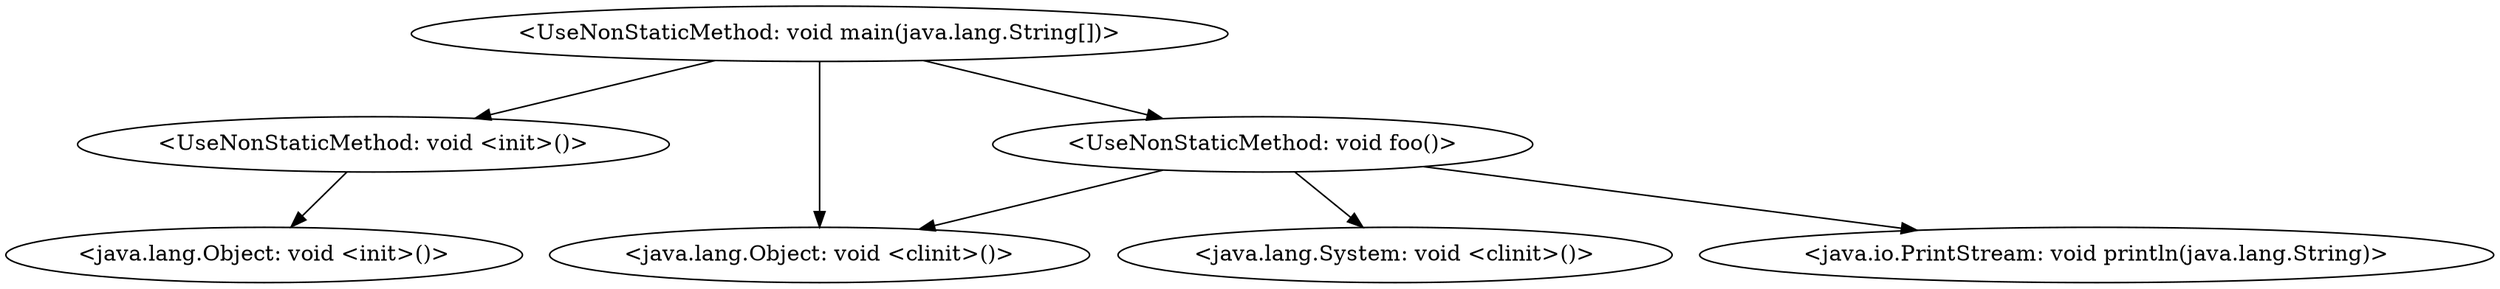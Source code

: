 digraph "call-graph" {
    "<UseNonStaticMethod: void main(java.lang.String[])>"
    "<java.lang.Object: void <clinit>()>"
    "<UseNonStaticMethod: void main(java.lang.String[])>"->"<java.lang.Object: void <clinit>()>";
    "<UseNonStaticMethod: void <init>()>"
    "<UseNonStaticMethod: void main(java.lang.String[])>"->"<UseNonStaticMethod: void <init>()>";
    "<UseNonStaticMethod: void foo()>"
    "<UseNonStaticMethod: void main(java.lang.String[])>"->"<UseNonStaticMethod: void foo()>";
    "<java.lang.System: void <clinit>()>"
    "<UseNonStaticMethod: void foo()>"->"<java.lang.System: void <clinit>()>";
    "<UseNonStaticMethod: void foo()>"->"<java.lang.Object: void <clinit>()>";
    "<java.lang.Object: void <init>()>"
    "<UseNonStaticMethod: void <init>()>"->"<java.lang.Object: void <init>()>";
    "<java.io.PrintStream: void println(java.lang.String)>"
    "<UseNonStaticMethod: void foo()>"->"<java.io.PrintStream: void println(java.lang.String)>";
}
